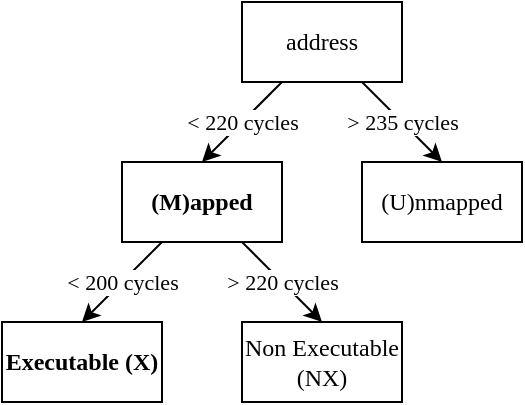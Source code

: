 <mxfile version="21.6.5" type="device">
  <diagram name="Page-1" id="ivC_ssAvXguIzl1cD16i">
    <mxGraphModel dx="550" dy="371" grid="1" gridSize="10" guides="1" tooltips="1" connect="1" arrows="1" fold="1" page="1" pageScale="1" pageWidth="827" pageHeight="1169" math="0" shadow="0">
      <root>
        <mxCell id="0" />
        <mxCell id="1" parent="0" />
        <mxCell id="QomM371ldDaXHihxz6vZ-3" value="&lt;font face=&quot;Computer Modern&quot;&gt;address&lt;/font&gt;" style="rounded=0;whiteSpace=wrap;html=1;" parent="1" vertex="1">
          <mxGeometry x="160" y="40" width="80" height="40" as="geometry" />
        </mxCell>
        <mxCell id="QomM371ldDaXHihxz6vZ-4" value="&lt;font face=&quot;Computer Modern&quot;&gt;&lt;b&gt;(M)apped&lt;/b&gt;&lt;/font&gt;" style="rounded=0;whiteSpace=wrap;html=1;" parent="1" vertex="1">
          <mxGeometry x="100" y="120" width="80" height="40" as="geometry" />
        </mxCell>
        <mxCell id="QomM371ldDaXHihxz6vZ-5" value="&lt;font face=&quot;Computer Modern&quot;&gt;(U)nmapped&lt;/font&gt;" style="rounded=0;whiteSpace=wrap;html=1;" parent="1" vertex="1">
          <mxGeometry x="220" y="120" width="80" height="40" as="geometry" />
        </mxCell>
        <mxCell id="QomM371ldDaXHihxz6vZ-6" value="&lt;font face=&quot;Computer Modern&quot;&gt;&amp;lt; 220 cycles&lt;/font&gt;" style="endArrow=classic;html=1;rounded=0;exitX=0.25;exitY=1;exitDx=0;exitDy=0;entryX=0.5;entryY=0;entryDx=0;entryDy=0;" parent="1" source="QomM371ldDaXHihxz6vZ-3" target="QomM371ldDaXHihxz6vZ-4" edge="1">
          <mxGeometry x="0.003" width="50" height="50" relative="1" as="geometry">
            <mxPoint x="230" y="190" as="sourcePoint" />
            <mxPoint x="280" y="140" as="targetPoint" />
            <mxPoint as="offset" />
          </mxGeometry>
        </mxCell>
        <mxCell id="QomM371ldDaXHihxz6vZ-7" value="" style="endArrow=classic;html=1;rounded=0;exitX=0.75;exitY=1;exitDx=0;exitDy=0;entryX=0.5;entryY=0;entryDx=0;entryDy=0;" parent="1" source="QomM371ldDaXHihxz6vZ-3" target="QomM371ldDaXHihxz6vZ-5" edge="1">
          <mxGeometry width="50" height="50" relative="1" as="geometry">
            <mxPoint x="190" y="90" as="sourcePoint" />
            <mxPoint x="150" y="130" as="targetPoint" />
          </mxGeometry>
        </mxCell>
        <mxCell id="QomM371ldDaXHihxz6vZ-8" value="&lt;font face=&quot;Computer Modern&quot;&gt;&amp;gt; 235 cycles&lt;/font&gt;" style="edgeLabel;html=1;align=center;verticalAlign=middle;resizable=0;points=[];" parent="QomM371ldDaXHihxz6vZ-7" vertex="1" connectable="0">
          <mxGeometry x="-0.259" y="1" relative="1" as="geometry">
            <mxPoint x="4" y="6" as="offset" />
          </mxGeometry>
        </mxCell>
        <mxCell id="QomM371ldDaXHihxz6vZ-12" value="&lt;font face=&quot;Computer Modern&quot;&gt;&lt;b&gt;Executable (X)&lt;/b&gt;&lt;/font&gt;" style="rounded=0;whiteSpace=wrap;html=1;fontFamily=Helvetica;fontSize=12;fontColor=default;fillColor=none;gradientColor=none;" parent="1" vertex="1">
          <mxGeometry x="40" y="200" width="80" height="40" as="geometry" />
        </mxCell>
        <mxCell id="QomM371ldDaXHihxz6vZ-13" value="&lt;font face=&quot;Computer Modern&quot;&gt;Non Executable (NX)&lt;br&gt;&lt;/font&gt;" style="rounded=0;whiteSpace=wrap;html=1;fontFamily=Helvetica;fontSize=12;fontColor=default;fillColor=none;gradientColor=none;" parent="1" vertex="1">
          <mxGeometry x="160" y="200" width="80" height="40" as="geometry" />
        </mxCell>
        <mxCell id="QomM371ldDaXHihxz6vZ-14" value="&lt;font face=&quot;Computer Modern&quot;&gt;&amp;lt; 200 cycles&lt;/font&gt;" style="endArrow=classic;html=1;rounded=0;entryX=0.5;entryY=0;entryDx=0;entryDy=0;exitX=0.25;exitY=1;exitDx=0;exitDy=0;" parent="1" source="QomM371ldDaXHihxz6vZ-4" target="QomM371ldDaXHihxz6vZ-12" edge="1">
          <mxGeometry x="0.003" width="50" height="50" relative="1" as="geometry">
            <mxPoint x="120" y="180" as="sourcePoint" />
            <mxPoint x="80" y="220" as="targetPoint" />
            <mxPoint as="offset" />
          </mxGeometry>
        </mxCell>
        <mxCell id="QomM371ldDaXHihxz6vZ-15" value="" style="endArrow=classic;html=1;rounded=0;entryX=0.5;entryY=0;entryDx=0;entryDy=0;exitX=0.75;exitY=1;exitDx=0;exitDy=0;" parent="1" source="QomM371ldDaXHihxz6vZ-4" target="QomM371ldDaXHihxz6vZ-13" edge="1">
          <mxGeometry width="50" height="50" relative="1" as="geometry">
            <mxPoint x="160" y="180" as="sourcePoint" />
            <mxPoint x="200" y="220" as="targetPoint" />
          </mxGeometry>
        </mxCell>
        <mxCell id="QomM371ldDaXHihxz6vZ-16" value="&lt;font face=&quot;Computer Modern&quot;&gt;&amp;gt; 220 cycles&lt;/font&gt;" style="edgeLabel;html=1;align=center;verticalAlign=middle;resizable=0;points=[];" parent="QomM371ldDaXHihxz6vZ-15" vertex="1" connectable="0">
          <mxGeometry x="-0.259" y="1" relative="1" as="geometry">
            <mxPoint x="4" y="6" as="offset" />
          </mxGeometry>
        </mxCell>
      </root>
    </mxGraphModel>
  </diagram>
</mxfile>
